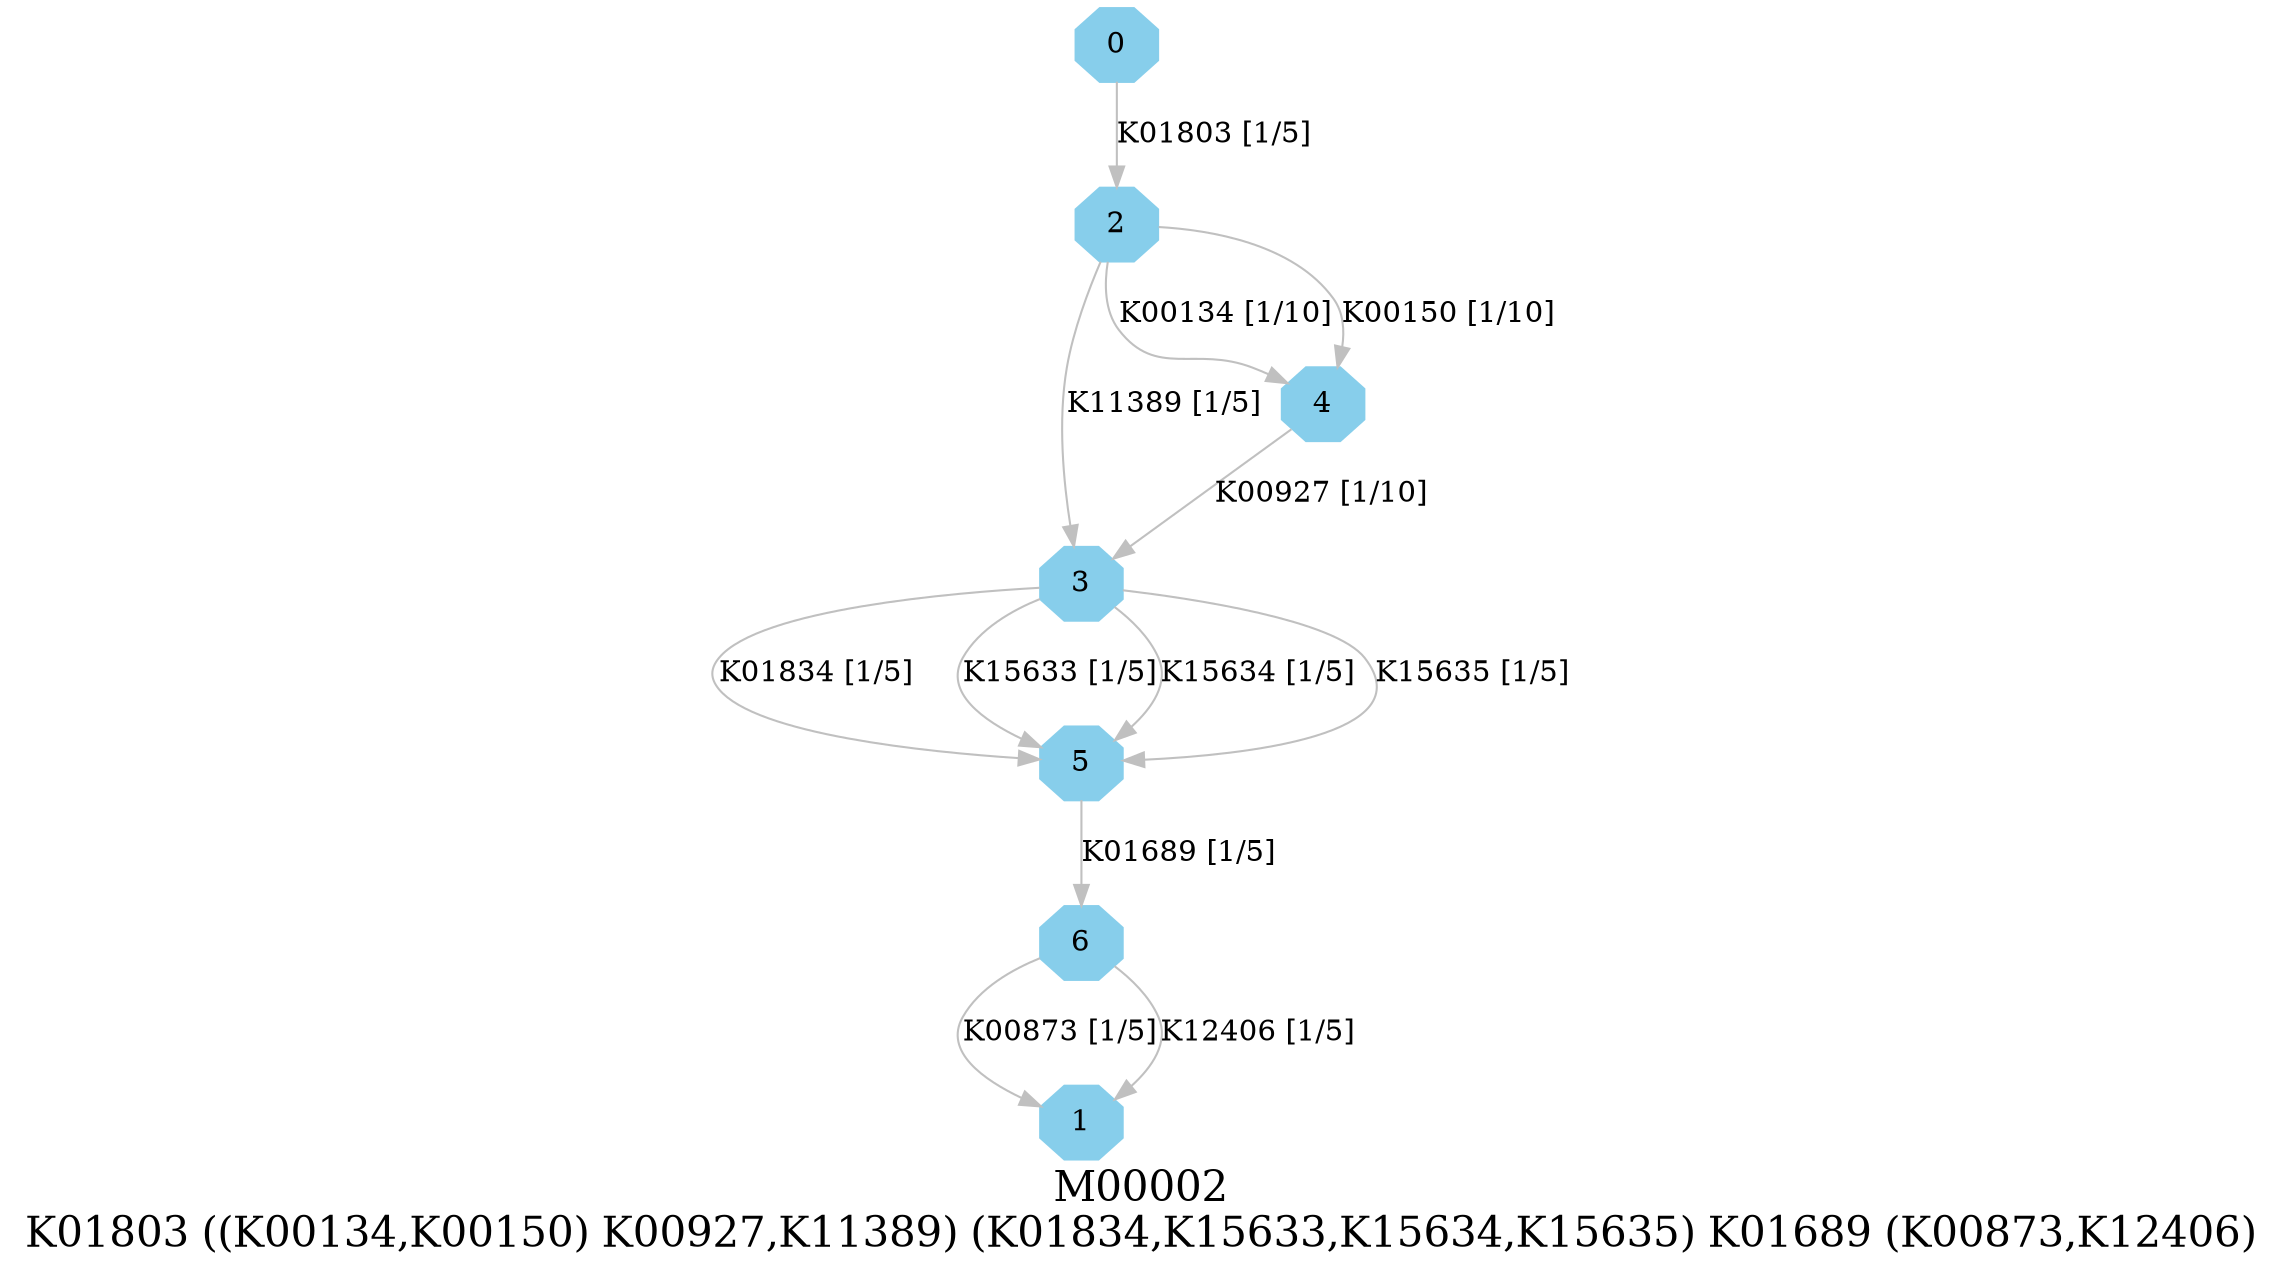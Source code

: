 digraph G {
graph [label="M00002
K01803 ((K00134,K00150) K00927,K11389) (K01834,K15633,K15634,K15635) K01689 (K00873,K12406)",fontsize=20];
node [shape=box,style=filled];
edge [len=3,color=grey];
{node [width=.3,height=.3,shape=octagon,style=filled,color=skyblue] 0 1 2 3 4 5 6 }
0 -> 2 [label="K01803 [1/5]"];
2 -> 4 [label="K00134 [1/10]"];
2 -> 4 [label="K00150 [1/10]"];
2 -> 3 [label="K11389 [1/5]"];
3 -> 5 [label="K01834 [1/5]"];
3 -> 5 [label="K15633 [1/5]"];
3 -> 5 [label="K15634 [1/5]"];
3 -> 5 [label="K15635 [1/5]"];
4 -> 3 [label="K00927 [1/10]"];
5 -> 6 [label="K01689 [1/5]"];
6 -> 1 [label="K00873 [1/5]"];
6 -> 1 [label="K12406 [1/5]"];
}